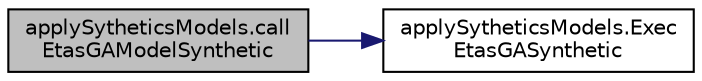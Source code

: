 digraph "applySytheticsModels.callEtasGAModelSynthetic"
{
  edge [fontname="Helvetica",fontsize="10",labelfontname="Helvetica",labelfontsize="10"];
  node [fontname="Helvetica",fontsize="10",shape=record];
  rankdir="LR";
  Node0 [label="applySytheticsModels.call\lEtasGAModelSynthetic",height=0.2,width=0.4,color="black", fillcolor="grey75", style="filled", fontcolor="black"];
  Node0 -> Node1 [color="midnightblue",fontsize="10",style="solid",fontname="Helvetica"];
  Node1 [label="applySytheticsModels.Exec\lEtasGASynthetic",height=0.2,width=0.4,color="black", fillcolor="white", style="filled",URL="$namespaceapply_sythetics_models.html#a6a5fa223090e2fa7094ec119c576f6eb"];
}
